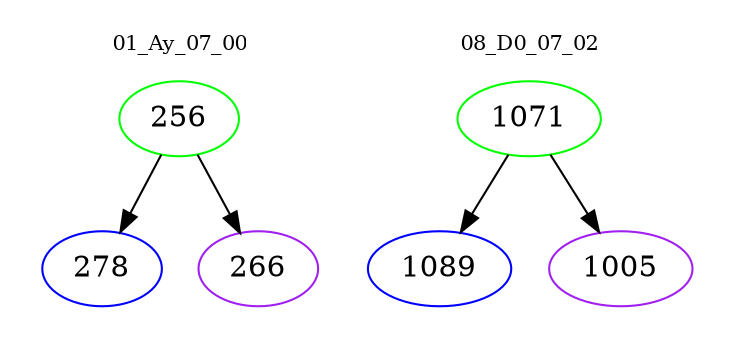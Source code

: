 digraph{
subgraph cluster_0 {
color = white
label = "01_Ay_07_00";
fontsize=10;
T0_256 [label="256", color="green"]
T0_256 -> T0_278 [color="black"]
T0_278 [label="278", color="blue"]
T0_256 -> T0_266 [color="black"]
T0_266 [label="266", color="purple"]
}
subgraph cluster_1 {
color = white
label = "08_D0_07_02";
fontsize=10;
T1_1071 [label="1071", color="green"]
T1_1071 -> T1_1089 [color="black"]
T1_1089 [label="1089", color="blue"]
T1_1071 -> T1_1005 [color="black"]
T1_1005 [label="1005", color="purple"]
}
}
